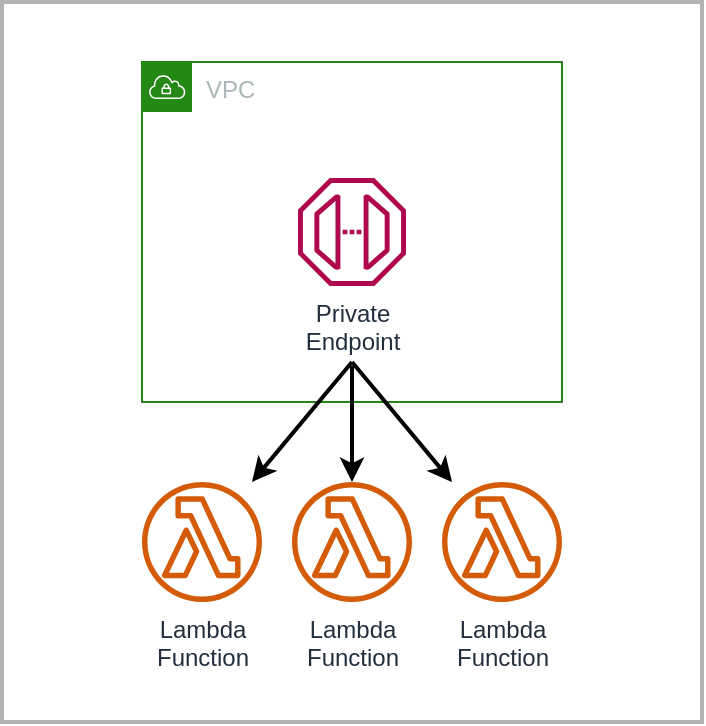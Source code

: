 <mxfile>
    <diagram id="VQyxGo1khFR9HvI1BVei" name="Page-1">
        <mxGraphModel dx="1121" dy="525" grid="1" gridSize="10" guides="1" tooltips="1" connect="1" arrows="1" fold="1" page="1" pageScale="1" pageWidth="850" pageHeight="1100" background="#ffffff" math="0" shadow="0">
            <root>
                <mxCell id="0"/>
                <mxCell id="1" parent="0"/>
                <mxCell id="2" value="VPC" style="points=[[0,0],[0.25,0],[0.5,0],[0.75,0],[1,0],[1,0.25],[1,0.5],[1,0.75],[1,1],[0.75,1],[0.5,1],[0.25,1],[0,1],[0,0.75],[0,0.5],[0,0.25]];outlineConnect=0;gradientColor=none;html=1;whiteSpace=wrap;fontSize=12;fontStyle=0;container=1;pointerEvents=0;collapsible=0;recursiveResize=0;shape=mxgraph.aws4.group;grIcon=mxgraph.aws4.group_vpc;strokeColor=#248814;fillColor=none;verticalAlign=top;align=left;spacingLeft=30;fontColor=#AAB7B8;dashed=0;" parent="1" vertex="1">
                    <mxGeometry x="100" y="140" width="210" height="170" as="geometry"/>
                </mxCell>
                <mxCell id="3" value="Private&lt;br&gt;Endpoint" style="sketch=0;outlineConnect=0;fontColor=#232F3E;gradientColor=none;fillColor=#B0084D;strokeColor=none;dashed=0;verticalLabelPosition=bottom;verticalAlign=top;align=center;html=1;fontSize=12;fontStyle=0;aspect=fixed;pointerEvents=1;shape=mxgraph.aws4.endpoint;" parent="2" vertex="1">
                    <mxGeometry x="78" y="58" width="54" height="54" as="geometry"/>
                </mxCell>
                <mxCell id="4" value="Lambda&lt;br&gt;Function" style="sketch=0;outlineConnect=0;fontColor=#232F3E;gradientColor=none;fillColor=#D45B07;strokeColor=none;dashed=0;verticalLabelPosition=bottom;verticalAlign=top;align=center;html=1;fontSize=12;fontStyle=0;aspect=fixed;pointerEvents=1;shape=mxgraph.aws4.lambda_function;" parent="1" vertex="1">
                    <mxGeometry x="100" y="350" width="60" height="60" as="geometry"/>
                </mxCell>
                <mxCell id="5" value="Lambda&lt;br&gt;Function" style="sketch=0;outlineConnect=0;fontColor=#232F3E;gradientColor=none;fillColor=#D45B07;strokeColor=none;dashed=0;verticalLabelPosition=bottom;verticalAlign=top;align=center;html=1;fontSize=12;fontStyle=0;aspect=fixed;pointerEvents=1;shape=mxgraph.aws4.lambda_function;" parent="1" vertex="1">
                    <mxGeometry x="175" y="350" width="60" height="60" as="geometry"/>
                </mxCell>
                <mxCell id="6" value="Lambda&lt;br&gt;Function" style="sketch=0;outlineConnect=0;fontColor=#232F3E;gradientColor=none;fillColor=#D45B07;strokeColor=none;dashed=0;verticalLabelPosition=bottom;verticalAlign=top;align=center;html=1;fontSize=12;fontStyle=0;aspect=fixed;pointerEvents=1;shape=mxgraph.aws4.lambda_function;" parent="1" vertex="1">
                    <mxGeometry x="250" y="350" width="60" height="60" as="geometry"/>
                </mxCell>
                <mxCell id="7" value="" style="endArrow=classic;html=1;strokeWidth=2;sourcePerimeterSpacing=30;" parent="1" target="4" edge="1">
                    <mxGeometry width="50" height="50" relative="1" as="geometry">
                        <mxPoint x="205" y="290" as="sourcePoint"/>
                        <mxPoint x="570" y="370" as="targetPoint"/>
                    </mxGeometry>
                </mxCell>
                <mxCell id="8" value="" style="endArrow=classic;html=1;sourcePerimeterSpacing=40;strokeWidth=2;" parent="1" source="3" target="5" edge="1">
                    <mxGeometry width="50" height="50" relative="1" as="geometry">
                        <mxPoint x="520" y="420" as="sourcePoint"/>
                        <mxPoint x="570" y="370" as="targetPoint"/>
                    </mxGeometry>
                </mxCell>
                <mxCell id="9" value="" style="endArrow=classic;html=1;sourcePerimeterSpacing=30;strokeWidth=2;" parent="1" target="6" edge="1">
                    <mxGeometry width="50" height="50" relative="1" as="geometry">
                        <mxPoint x="205" y="290" as="sourcePoint"/>
                        <mxPoint x="570" y="370" as="targetPoint"/>
                    </mxGeometry>
                </mxCell>
                <mxCell id="10" value="" style="rounded=0;whiteSpace=wrap;html=1;fillColor=none;strokeWidth=2;strokeColor=#B3B3B3;" vertex="1" parent="1">
                    <mxGeometry x="30" y="110" width="350" height="360" as="geometry"/>
                </mxCell>
            </root>
        </mxGraphModel>
    </diagram>
</mxfile>
